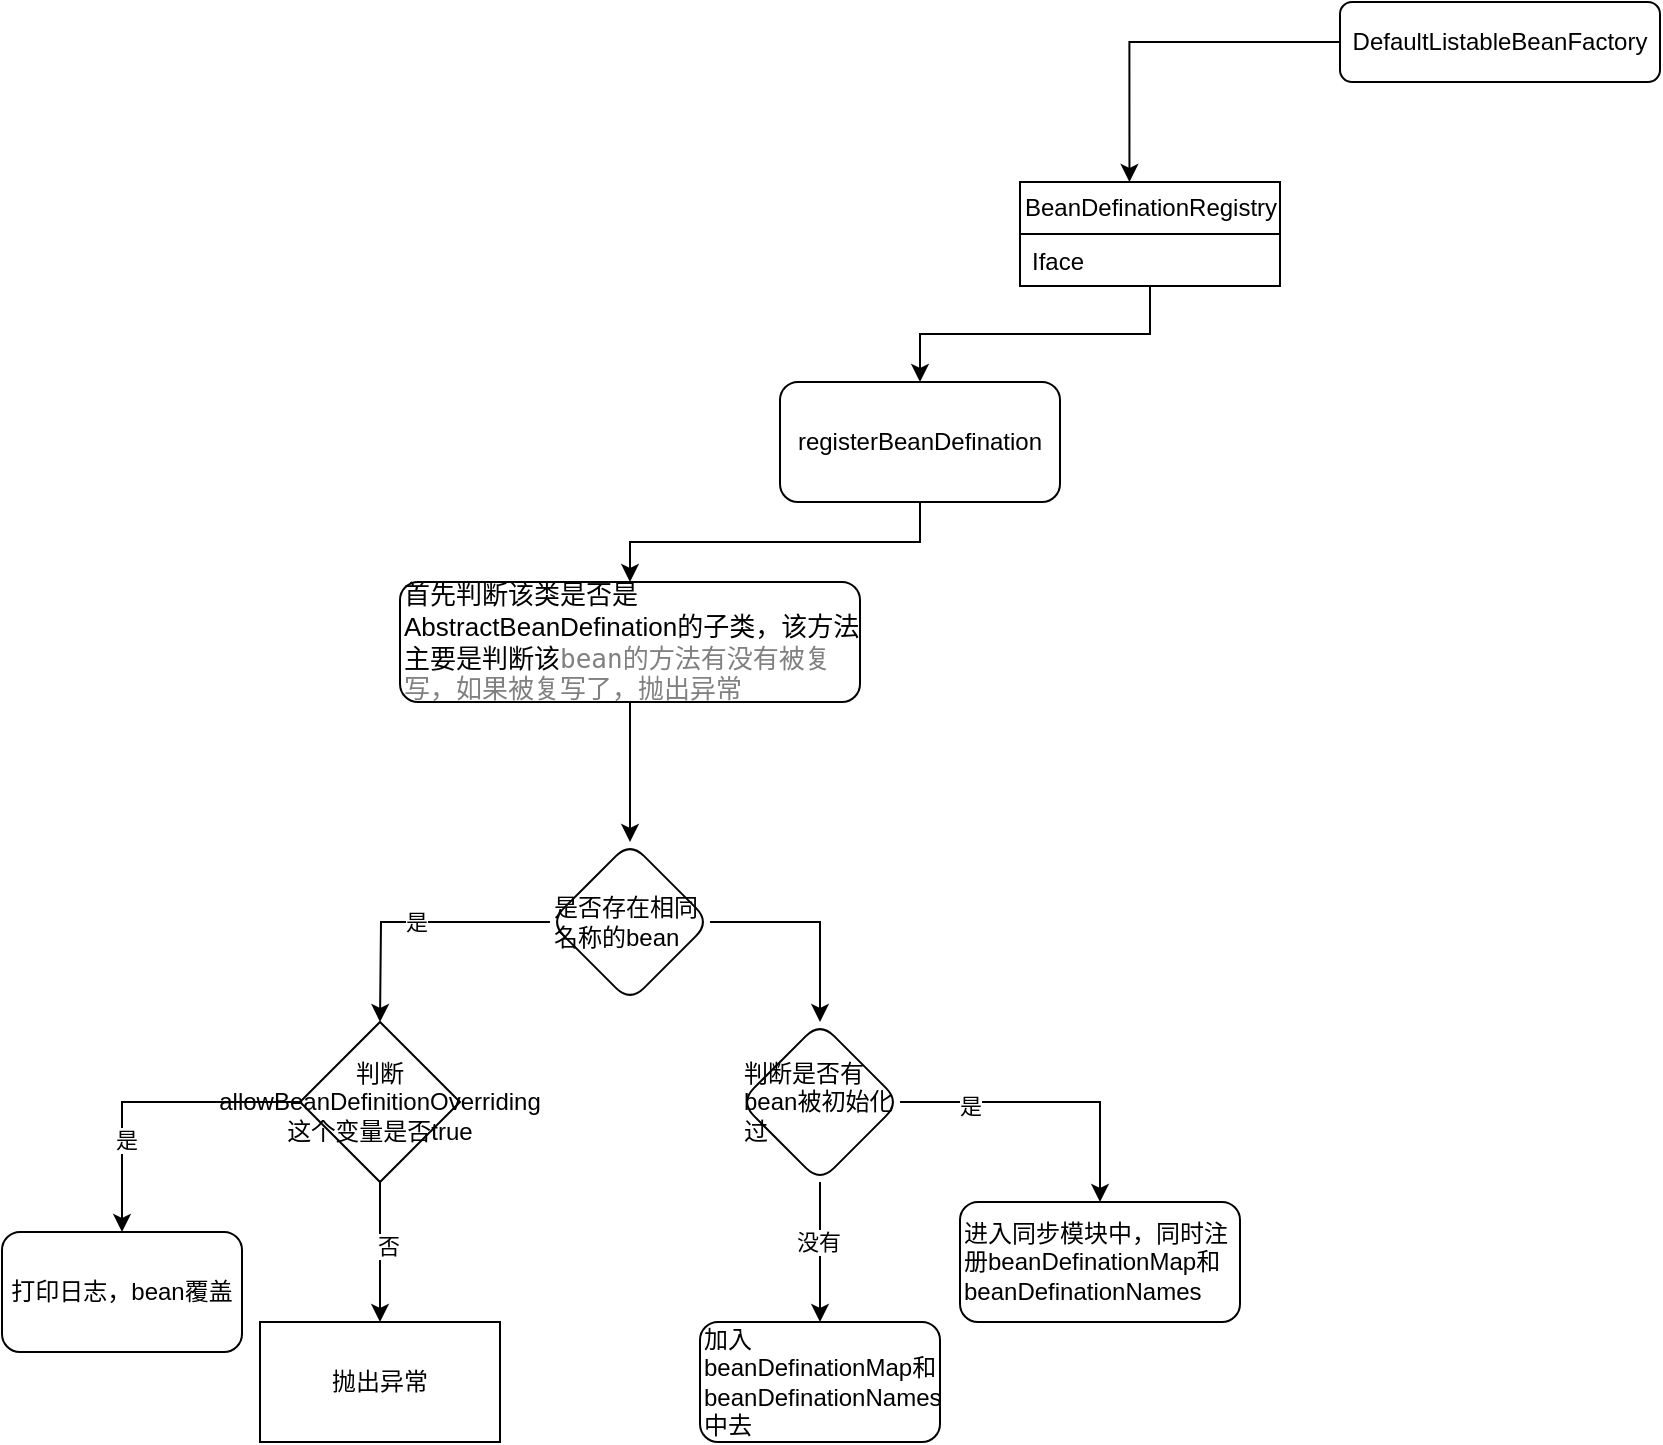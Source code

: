 <mxfile version="21.6.1" type="github">
  <diagram id="C5RBs43oDa-KdzZeNtuy" name="Page-1">
    <mxGraphModel dx="1774" dy="430" grid="1" gridSize="10" guides="1" tooltips="1" connect="1" arrows="1" fold="1" page="1" pageScale="1" pageWidth="980" pageHeight="1390" math="0" shadow="0">
      <root>
        <mxCell id="WIyWlLk6GJQsqaUBKTNV-0" />
        <mxCell id="WIyWlLk6GJQsqaUBKTNV-1" parent="WIyWlLk6GJQsqaUBKTNV-0" />
        <mxCell id="6dgZI4LltGJ7n1IkP1hy-7" style="edgeStyle=orthogonalEdgeStyle;rounded=0;orthogonalLoop=1;jettySize=auto;html=1;entryX=0.421;entryY=0;entryDx=0;entryDy=0;entryPerimeter=0;" edge="1" parent="WIyWlLk6GJQsqaUBKTNV-1" source="WIyWlLk6GJQsqaUBKTNV-3" target="6dgZI4LltGJ7n1IkP1hy-0">
          <mxGeometry relative="1" as="geometry" />
        </mxCell>
        <mxCell id="WIyWlLk6GJQsqaUBKTNV-3" value="DefaultListableBeanFactory" style="rounded=1;whiteSpace=wrap;html=1;fontSize=12;glass=0;strokeWidth=1;shadow=0;" parent="WIyWlLk6GJQsqaUBKTNV-1" vertex="1">
          <mxGeometry x="210" y="20" width="160" height="40" as="geometry" />
        </mxCell>
        <mxCell id="6dgZI4LltGJ7n1IkP1hy-9" value="" style="edgeStyle=orthogonalEdgeStyle;rounded=0;orthogonalLoop=1;jettySize=auto;html=1;" edge="1" parent="WIyWlLk6GJQsqaUBKTNV-1" source="6dgZI4LltGJ7n1IkP1hy-0" target="6dgZI4LltGJ7n1IkP1hy-8">
          <mxGeometry relative="1" as="geometry" />
        </mxCell>
        <mxCell id="6dgZI4LltGJ7n1IkP1hy-0" value="BeanDefinationRegistry" style="swimlane;fontStyle=0;childLayout=stackLayout;horizontal=1;startSize=26;fillColor=none;horizontalStack=0;resizeParent=1;resizeParentMax=0;resizeLast=0;collapsible=1;marginBottom=0;html=1;" vertex="1" parent="WIyWlLk6GJQsqaUBKTNV-1">
          <mxGeometry x="50" y="110" width="130" height="52" as="geometry" />
        </mxCell>
        <mxCell id="6dgZI4LltGJ7n1IkP1hy-1" value="Iface" style="text;strokeColor=none;fillColor=none;align=left;verticalAlign=top;spacingLeft=4;spacingRight=4;overflow=hidden;rotatable=0;points=[[0,0.5],[1,0.5]];portConstraint=eastwest;whiteSpace=wrap;html=1;" vertex="1" parent="6dgZI4LltGJ7n1IkP1hy-0">
          <mxGeometry y="26" width="130" height="26" as="geometry" />
        </mxCell>
        <mxCell id="6dgZI4LltGJ7n1IkP1hy-11" value="" style="edgeStyle=orthogonalEdgeStyle;rounded=0;orthogonalLoop=1;jettySize=auto;html=1;" edge="1" parent="WIyWlLk6GJQsqaUBKTNV-1" source="6dgZI4LltGJ7n1IkP1hy-8" target="6dgZI4LltGJ7n1IkP1hy-10">
          <mxGeometry relative="1" as="geometry" />
        </mxCell>
        <mxCell id="6dgZI4LltGJ7n1IkP1hy-8" value="registerBeanDefination" style="rounded=1;whiteSpace=wrap;html=1;fillColor=none;fontStyle=0;startSize=26;" vertex="1" parent="WIyWlLk6GJQsqaUBKTNV-1">
          <mxGeometry x="-70" y="210" width="140" height="60" as="geometry" />
        </mxCell>
        <mxCell id="6dgZI4LltGJ7n1IkP1hy-15" value="" style="edgeStyle=orthogonalEdgeStyle;rounded=0;orthogonalLoop=1;jettySize=auto;html=1;" edge="1" parent="WIyWlLk6GJQsqaUBKTNV-1" source="6dgZI4LltGJ7n1IkP1hy-10" target="6dgZI4LltGJ7n1IkP1hy-14">
          <mxGeometry relative="1" as="geometry" />
        </mxCell>
        <mxCell id="6dgZI4LltGJ7n1IkP1hy-10" value="&lt;font style=&quot;font-size: 13px;&quot;&gt;首先判断该类是否是AbstractBeanDefination的子类，该方法主要是判断该&lt;span style=&quot;color: rgb(128, 128, 128); font-family: &amp;quot;JetBrains Mono&amp;quot;, monospace;&quot;&gt;bean&lt;/span&gt;&lt;span style=&quot;font-family: 宋体, monospace; color: rgb(128, 128, 128);&quot;&gt;的方法有没有被复写，如果被复写了，抛出异常&lt;/span&gt;&lt;/font&gt;" style="whiteSpace=wrap;html=1;fillColor=none;rounded=1;fontStyle=0;startSize=26;align=left;" vertex="1" parent="WIyWlLk6GJQsqaUBKTNV-1">
          <mxGeometry x="-260" y="310" width="230" height="60" as="geometry" />
        </mxCell>
        <mxCell id="6dgZI4LltGJ7n1IkP1hy-17" value="是" style="edgeStyle=orthogonalEdgeStyle;rounded=0;orthogonalLoop=1;jettySize=auto;html=1;" edge="1" parent="WIyWlLk6GJQsqaUBKTNV-1" source="6dgZI4LltGJ7n1IkP1hy-14">
          <mxGeometry relative="1" as="geometry">
            <mxPoint x="-270" y="530" as="targetPoint" />
          </mxGeometry>
        </mxCell>
        <mxCell id="6dgZI4LltGJ7n1IkP1hy-32" value="" style="edgeStyle=orthogonalEdgeStyle;rounded=0;orthogonalLoop=1;jettySize=auto;html=1;" edge="1" parent="WIyWlLk6GJQsqaUBKTNV-1" source="6dgZI4LltGJ7n1IkP1hy-14" target="6dgZI4LltGJ7n1IkP1hy-31">
          <mxGeometry relative="1" as="geometry" />
        </mxCell>
        <mxCell id="6dgZI4LltGJ7n1IkP1hy-14" value="是否存在相同名称的bean" style="rhombus;whiteSpace=wrap;html=1;align=left;fillColor=none;rounded=1;fontStyle=0;startSize=26;" vertex="1" parent="WIyWlLk6GJQsqaUBKTNV-1">
          <mxGeometry x="-185" y="440" width="80" height="80" as="geometry" />
        </mxCell>
        <mxCell id="6dgZI4LltGJ7n1IkP1hy-23" value="" style="edgeStyle=orthogonalEdgeStyle;rounded=0;orthogonalLoop=1;jettySize=auto;html=1;" edge="1" parent="WIyWlLk6GJQsqaUBKTNV-1" source="6dgZI4LltGJ7n1IkP1hy-19" target="6dgZI4LltGJ7n1IkP1hy-22">
          <mxGeometry relative="1" as="geometry" />
        </mxCell>
        <mxCell id="6dgZI4LltGJ7n1IkP1hy-24" value="是" style="edgeLabel;html=1;align=center;verticalAlign=middle;resizable=0;points=[];" vertex="1" connectable="0" parent="6dgZI4LltGJ7n1IkP1hy-23">
          <mxGeometry x="0.402" y="2" relative="1" as="geometry">
            <mxPoint as="offset" />
          </mxGeometry>
        </mxCell>
        <mxCell id="6dgZI4LltGJ7n1IkP1hy-26" value="" style="edgeStyle=orthogonalEdgeStyle;rounded=0;orthogonalLoop=1;jettySize=auto;html=1;" edge="1" parent="WIyWlLk6GJQsqaUBKTNV-1" source="6dgZI4LltGJ7n1IkP1hy-19" target="6dgZI4LltGJ7n1IkP1hy-25">
          <mxGeometry relative="1" as="geometry" />
        </mxCell>
        <mxCell id="6dgZI4LltGJ7n1IkP1hy-27" value="否" style="edgeLabel;html=1;align=center;verticalAlign=middle;resizable=0;points=[];" vertex="1" connectable="0" parent="6dgZI4LltGJ7n1IkP1hy-26">
          <mxGeometry x="-0.095" y="4" relative="1" as="geometry">
            <mxPoint as="offset" />
          </mxGeometry>
        </mxCell>
        <mxCell id="6dgZI4LltGJ7n1IkP1hy-19" value="判断allowBeanDefinitionOverriding这个变量是否true" style="rhombus;whiteSpace=wrap;html=1;" vertex="1" parent="WIyWlLk6GJQsqaUBKTNV-1">
          <mxGeometry x="-310" y="530" width="80" height="80" as="geometry" />
        </mxCell>
        <mxCell id="6dgZI4LltGJ7n1IkP1hy-22" value="打印日志，bean覆盖" style="rounded=1;whiteSpace=wrap;html=1;" vertex="1" parent="WIyWlLk6GJQsqaUBKTNV-1">
          <mxGeometry x="-459" y="635" width="120" height="60" as="geometry" />
        </mxCell>
        <mxCell id="6dgZI4LltGJ7n1IkP1hy-25" value="抛出异常" style="whiteSpace=wrap;html=1;" vertex="1" parent="WIyWlLk6GJQsqaUBKTNV-1">
          <mxGeometry x="-330" y="680" width="120" height="60" as="geometry" />
        </mxCell>
        <mxCell id="6dgZI4LltGJ7n1IkP1hy-34" value="" style="edgeStyle=orthogonalEdgeStyle;rounded=0;orthogonalLoop=1;jettySize=auto;html=1;" edge="1" parent="WIyWlLk6GJQsqaUBKTNV-1" source="6dgZI4LltGJ7n1IkP1hy-31" target="6dgZI4LltGJ7n1IkP1hy-33">
          <mxGeometry relative="1" as="geometry" />
        </mxCell>
        <mxCell id="6dgZI4LltGJ7n1IkP1hy-35" value="没有" style="edgeLabel;html=1;align=center;verticalAlign=middle;resizable=0;points=[];" vertex="1" connectable="0" parent="6dgZI4LltGJ7n1IkP1hy-34">
          <mxGeometry x="-0.162" y="-1" relative="1" as="geometry">
            <mxPoint as="offset" />
          </mxGeometry>
        </mxCell>
        <mxCell id="6dgZI4LltGJ7n1IkP1hy-37" value="" style="edgeStyle=orthogonalEdgeStyle;rounded=0;orthogonalLoop=1;jettySize=auto;html=1;" edge="1" parent="WIyWlLk6GJQsqaUBKTNV-1" source="6dgZI4LltGJ7n1IkP1hy-31" target="6dgZI4LltGJ7n1IkP1hy-36">
          <mxGeometry relative="1" as="geometry" />
        </mxCell>
        <mxCell id="6dgZI4LltGJ7n1IkP1hy-38" value="是" style="edgeLabel;html=1;align=center;verticalAlign=middle;resizable=0;points=[];" vertex="1" connectable="0" parent="6dgZI4LltGJ7n1IkP1hy-37">
          <mxGeometry x="-0.533" y="-2" relative="1" as="geometry">
            <mxPoint as="offset" />
          </mxGeometry>
        </mxCell>
        <mxCell id="6dgZI4LltGJ7n1IkP1hy-31" value="判断是否有bean被初始化过" style="rhombus;whiteSpace=wrap;html=1;align=left;fillColor=none;rounded=1;fontStyle=0;startSize=26;" vertex="1" parent="WIyWlLk6GJQsqaUBKTNV-1">
          <mxGeometry x="-90" y="530" width="80" height="80" as="geometry" />
        </mxCell>
        <mxCell id="6dgZI4LltGJ7n1IkP1hy-33" value="加入beanDefinationMap和beanDefinationNames中去" style="whiteSpace=wrap;html=1;align=left;fillColor=none;rounded=1;fontStyle=0;startSize=26;" vertex="1" parent="WIyWlLk6GJQsqaUBKTNV-1">
          <mxGeometry x="-110" y="680" width="120" height="60" as="geometry" />
        </mxCell>
        <mxCell id="6dgZI4LltGJ7n1IkP1hy-36" value="进入同步模块中，同时注册beanDefinationMap和beanDefinationNames" style="whiteSpace=wrap;html=1;align=left;fillColor=none;rounded=1;fontStyle=0;startSize=26;" vertex="1" parent="WIyWlLk6GJQsqaUBKTNV-1">
          <mxGeometry x="20" y="620" width="140" height="60" as="geometry" />
        </mxCell>
      </root>
    </mxGraphModel>
  </diagram>
</mxfile>
